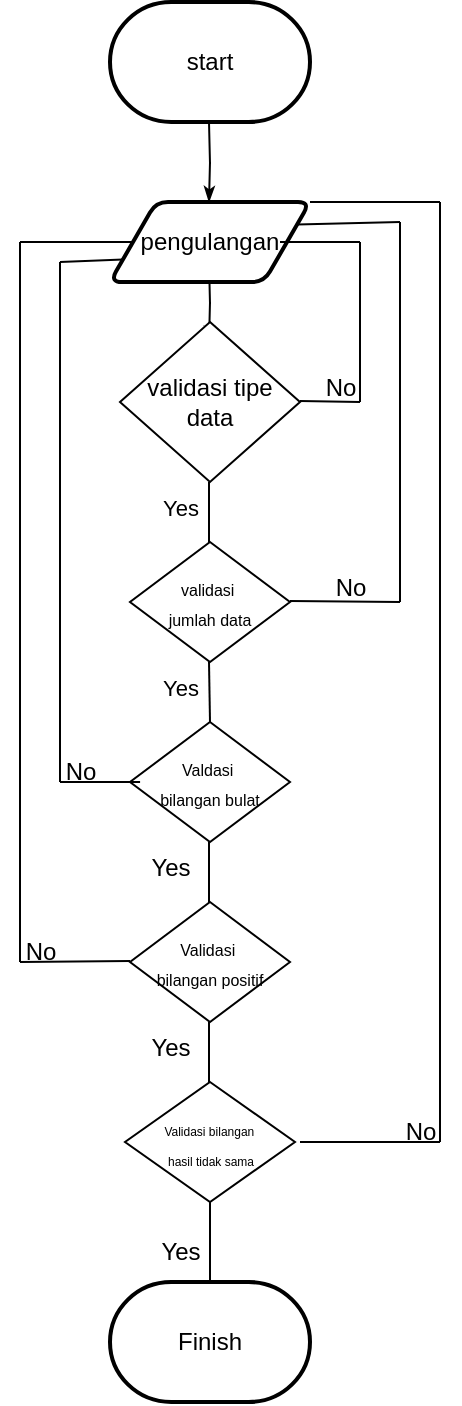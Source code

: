 <mxfile version="24.7.5">
  <diagram name="Page-1" id="edf60f1a-56cd-e834-aa8a-f176f3a09ee4">
    <mxGraphModel dx="776" dy="446" grid="1" gridSize="10" guides="1" tooltips="1" connect="1" arrows="1" fold="1" page="1" pageScale="1" pageWidth="1100" pageHeight="850" background="none" math="0" shadow="0">
      <root>
        <mxCell id="0" />
        <mxCell id="1" parent="0" />
        <mxCell id="60e70716793133e9-32" style="edgeStyle=orthogonalEdgeStyle;rounded=0;html=1;labelBackgroundColor=none;startSize=5;endArrow=classicThin;endFill=1;endSize=5;jettySize=auto;orthogonalLoop=1;strokeWidth=1;fontFamily=Verdana;fontSize=8;exitX=0.5;exitY=1;exitDx=0;exitDy=0;exitPerimeter=0;" parent="1" edge="1">
          <mxGeometry relative="1" as="geometry">
            <mxPoint x="244.5" y="180" as="sourcePoint" />
            <mxPoint x="244.5" y="220" as="targetPoint" />
          </mxGeometry>
        </mxCell>
        <mxCell id="60e70716793133e9-38" style="edgeStyle=orthogonalEdgeStyle;rounded=0;html=1;labelBackgroundColor=none;startSize=5;endArrow=classicThin;endFill=1;endSize=5;jettySize=auto;orthogonalLoop=1;strokeWidth=1;fontFamily=Verdana;fontSize=8" parent="1" edge="1">
          <mxGeometry relative="1" as="geometry">
            <mxPoint x="244.5" y="250" as="sourcePoint" />
            <mxPoint x="244.5" y="290" as="targetPoint" />
          </mxGeometry>
        </mxCell>
        <mxCell id="XS46YqgQegKbWwcBgu8s-21" value="Yes&lt;div&gt;&lt;br&gt;&lt;/div&gt;" style="edgeLabel;html=1;align=center;verticalAlign=middle;resizable=0;points=[];" vertex="1" connectable="0" parent="60e70716793133e9-38">
          <mxGeometry x="-0.162" y="-3" relative="1" as="geometry">
            <mxPoint x="-12" y="112" as="offset" />
          </mxGeometry>
        </mxCell>
        <mxCell id="XS46YqgQegKbWwcBgu8s-4" value="start" style="strokeWidth=2;html=1;shape=mxgraph.flowchart.terminator;whiteSpace=wrap;" vertex="1" parent="1">
          <mxGeometry x="195" y="120" width="100" height="60" as="geometry" />
        </mxCell>
        <mxCell id="XS46YqgQegKbWwcBgu8s-5" value="pengulangan" style="shape=parallelogram;html=1;strokeWidth=2;perimeter=parallelogramPerimeter;whiteSpace=wrap;rounded=1;arcSize=12;size=0.23;" vertex="1" parent="1">
          <mxGeometry x="195" y="220" width="100" height="40" as="geometry" />
        </mxCell>
        <mxCell id="XS46YqgQegKbWwcBgu8s-6" value="validasi tipe data" style="rhombus;whiteSpace=wrap;html=1;" vertex="1" parent="1">
          <mxGeometry x="200" y="280" width="90" height="80" as="geometry" />
        </mxCell>
        <mxCell id="XS46YqgQegKbWwcBgu8s-7" value="&lt;font style=&quot;font-size: 8px;&quot;&gt;validasi&amp;nbsp;&lt;/font&gt;&lt;div&gt;&lt;font style=&quot;font-size: 8px;&quot;&gt;jumlah data&lt;/font&gt;&lt;/div&gt;" style="rhombus;whiteSpace=wrap;html=1;" vertex="1" parent="1">
          <mxGeometry x="205" y="390" width="80" height="60" as="geometry" />
        </mxCell>
        <mxCell id="XS46YqgQegKbWwcBgu8s-8" value="&lt;font style=&quot;font-size: 8px;&quot;&gt;Validasi&amp;nbsp;&lt;/font&gt;&lt;div&gt;&lt;font style=&quot;font-size: 8px;&quot;&gt;bilangan positif&lt;/font&gt;&lt;/div&gt;" style="rhombus;whiteSpace=wrap;html=1;" vertex="1" parent="1">
          <mxGeometry x="205" y="570" width="80" height="60" as="geometry" />
        </mxCell>
        <mxCell id="XS46YqgQegKbWwcBgu8s-10" value="&lt;font style=&quot;font-size: 8px;&quot;&gt;Valdasi&amp;nbsp;&lt;/font&gt;&lt;div&gt;&lt;font style=&quot;font-size: 8px;&quot;&gt;bilangan bulat&lt;/font&gt;&lt;/div&gt;" style="rhombus;whiteSpace=wrap;html=1;" vertex="1" parent="1">
          <mxGeometry x="205" y="480" width="80" height="60" as="geometry" />
        </mxCell>
        <mxCell id="XS46YqgQegKbWwcBgu8s-11" value="" style="endArrow=none;html=1;rounded=0;entryX=0.5;entryY=1;entryDx=0;entryDy=0;" edge="1" parent="1">
          <mxGeometry width="50" height="50" relative="1" as="geometry">
            <mxPoint x="245" y="480" as="sourcePoint" />
            <mxPoint x="244.5" y="450" as="targetPoint" />
          </mxGeometry>
        </mxCell>
        <mxCell id="XS46YqgQegKbWwcBgu8s-23" value="Yes&lt;div&gt;&lt;br&gt;&lt;/div&gt;" style="edgeLabel;html=1;align=center;verticalAlign=middle;resizable=0;points=[];" vertex="1" connectable="0" parent="XS46YqgQegKbWwcBgu8s-11">
          <mxGeometry x="0.602" y="2" relative="1" as="geometry">
            <mxPoint x="-13" y="14" as="offset" />
          </mxGeometry>
        </mxCell>
        <mxCell id="XS46YqgQegKbWwcBgu8s-12" value="" style="endArrow=none;html=1;rounded=0;entryX=0.5;entryY=1;entryDx=0;entryDy=0;" edge="1" parent="1">
          <mxGeometry width="50" height="50" relative="1" as="geometry">
            <mxPoint x="244.5" y="660" as="sourcePoint" />
            <mxPoint x="244.5" y="630" as="targetPoint" />
          </mxGeometry>
        </mxCell>
        <mxCell id="XS46YqgQegKbWwcBgu8s-15" value="&lt;font style=&quot;font-size: 6px;&quot;&gt;Validasi bilangan&amp;nbsp;&lt;/font&gt;&lt;div&gt;&lt;font style=&quot;font-size: 6px;&quot;&gt;hasil tidak sama&lt;/font&gt;&lt;/div&gt;" style="rhombus;whiteSpace=wrap;html=1;" vertex="1" parent="1">
          <mxGeometry x="202.5" y="660" width="85" height="60" as="geometry" />
        </mxCell>
        <mxCell id="XS46YqgQegKbWwcBgu8s-16" value="" style="endArrow=none;html=1;rounded=0;exitX=0.85;exitY=0.5;exitDx=0;exitDy=0;exitPerimeter=0;" edge="1" parent="1" source="XS46YqgQegKbWwcBgu8s-5">
          <mxGeometry width="50" height="50" relative="1" as="geometry">
            <mxPoint x="290" y="240" as="sourcePoint" />
            <mxPoint x="320" y="240" as="targetPoint" />
          </mxGeometry>
        </mxCell>
        <mxCell id="XS46YqgQegKbWwcBgu8s-17" value="" style="endArrow=none;html=1;rounded=0;" edge="1" parent="1">
          <mxGeometry width="50" height="50" relative="1" as="geometry">
            <mxPoint x="320" y="320" as="sourcePoint" />
            <mxPoint x="320" y="240" as="targetPoint" />
          </mxGeometry>
        </mxCell>
        <mxCell id="XS46YqgQegKbWwcBgu8s-18" value="" style="endArrow=none;html=1;rounded=0;" edge="1" parent="1">
          <mxGeometry width="50" height="50" relative="1" as="geometry">
            <mxPoint x="290" y="319.5" as="sourcePoint" />
            <mxPoint x="320" y="320" as="targetPoint" />
          </mxGeometry>
        </mxCell>
        <mxCell id="XS46YqgQegKbWwcBgu8s-19" value="" style="endArrow=none;html=1;rounded=0;entryX=0.5;entryY=1;entryDx=0;entryDy=0;" edge="1" parent="1">
          <mxGeometry width="50" height="50" relative="1" as="geometry">
            <mxPoint x="244.5" y="570" as="sourcePoint" />
            <mxPoint x="244.5" y="540" as="targetPoint" />
          </mxGeometry>
        </mxCell>
        <mxCell id="XS46YqgQegKbWwcBgu8s-20" value="" style="endArrow=none;html=1;rounded=0;entryX=0.5;entryY=1;entryDx=0;entryDy=0;" edge="1" parent="1">
          <mxGeometry width="50" height="50" relative="1" as="geometry">
            <mxPoint x="244.5" y="390" as="sourcePoint" />
            <mxPoint x="244.5" y="360" as="targetPoint" />
          </mxGeometry>
        </mxCell>
        <mxCell id="XS46YqgQegKbWwcBgu8s-22" value="No" style="text;html=1;align=center;verticalAlign=middle;resizable=0;points=[];autosize=1;strokeColor=none;fillColor=none;" vertex="1" parent="1">
          <mxGeometry x="290" y="298" width="40" height="30" as="geometry" />
        </mxCell>
        <mxCell id="XS46YqgQegKbWwcBgu8s-24" value="" style="endArrow=none;html=1;rounded=0;" edge="1" parent="1">
          <mxGeometry width="50" height="50" relative="1" as="geometry">
            <mxPoint x="285" y="419.5" as="sourcePoint" />
            <mxPoint x="340" y="420" as="targetPoint" />
          </mxGeometry>
        </mxCell>
        <mxCell id="XS46YqgQegKbWwcBgu8s-25" value="" style="endArrow=none;html=1;rounded=0;" edge="1" parent="1">
          <mxGeometry width="50" height="50" relative="1" as="geometry">
            <mxPoint x="340" y="420" as="sourcePoint" />
            <mxPoint x="340" y="230" as="targetPoint" />
          </mxGeometry>
        </mxCell>
        <mxCell id="XS46YqgQegKbWwcBgu8s-26" value="" style="endArrow=none;html=1;rounded=0;exitX=1;exitY=0.25;exitDx=0;exitDy=0;" edge="1" parent="1" source="XS46YqgQegKbWwcBgu8s-5">
          <mxGeometry width="50" height="50" relative="1" as="geometry">
            <mxPoint x="290" y="280" as="sourcePoint" />
            <mxPoint x="340" y="230" as="targetPoint" />
          </mxGeometry>
        </mxCell>
        <mxCell id="XS46YqgQegKbWwcBgu8s-27" value="No&lt;div&gt;&lt;br&gt;&lt;/div&gt;" style="text;html=1;align=center;verticalAlign=middle;resizable=0;points=[];autosize=1;strokeColor=none;fillColor=none;" vertex="1" parent="1">
          <mxGeometry x="295" y="400" width="40" height="40" as="geometry" />
        </mxCell>
        <mxCell id="XS46YqgQegKbWwcBgu8s-28" value="" style="endArrow=none;html=1;rounded=0;entryX=0.063;entryY=0.5;entryDx=0;entryDy=0;entryPerimeter=0;" edge="1" parent="1" target="XS46YqgQegKbWwcBgu8s-10">
          <mxGeometry width="50" height="50" relative="1" as="geometry">
            <mxPoint x="170" y="510" as="sourcePoint" />
            <mxPoint x="200" y="510" as="targetPoint" />
            <Array as="points">
              <mxPoint x="180" y="510" />
            </Array>
          </mxGeometry>
        </mxCell>
        <mxCell id="XS46YqgQegKbWwcBgu8s-29" value="" style="endArrow=none;html=1;rounded=0;" edge="1" parent="1">
          <mxGeometry width="50" height="50" relative="1" as="geometry">
            <mxPoint x="170" y="510" as="sourcePoint" />
            <mxPoint x="170" y="250" as="targetPoint" />
          </mxGeometry>
        </mxCell>
        <mxCell id="XS46YqgQegKbWwcBgu8s-30" value="" style="endArrow=none;html=1;rounded=0;entryX=0;entryY=0.75;entryDx=0;entryDy=0;" edge="1" parent="1" target="XS46YqgQegKbWwcBgu8s-5">
          <mxGeometry width="50" height="50" relative="1" as="geometry">
            <mxPoint x="170" y="250" as="sourcePoint" />
            <mxPoint x="220" y="200" as="targetPoint" />
          </mxGeometry>
        </mxCell>
        <mxCell id="XS46YqgQegKbWwcBgu8s-31" value="Yes&lt;div&gt;&lt;br&gt;&lt;/div&gt;" style="text;html=1;align=center;verticalAlign=middle;resizable=0;points=[];autosize=1;strokeColor=none;fillColor=none;" vertex="1" parent="1">
          <mxGeometry x="205" y="540" width="40" height="40" as="geometry" />
        </mxCell>
        <mxCell id="XS46YqgQegKbWwcBgu8s-32" value="No" style="text;html=1;align=center;verticalAlign=middle;resizable=0;points=[];autosize=1;strokeColor=none;fillColor=none;" vertex="1" parent="1">
          <mxGeometry x="160" y="490" width="40" height="30" as="geometry" />
        </mxCell>
        <mxCell id="XS46YqgQegKbWwcBgu8s-33" value="" style="endArrow=none;html=1;rounded=0;" edge="1" parent="1">
          <mxGeometry width="50" height="50" relative="1" as="geometry">
            <mxPoint x="150" y="600" as="sourcePoint" />
            <mxPoint x="205" y="599.5" as="targetPoint" />
          </mxGeometry>
        </mxCell>
        <mxCell id="XS46YqgQegKbWwcBgu8s-34" value="" style="endArrow=none;html=1;rounded=0;" edge="1" parent="1">
          <mxGeometry width="50" height="50" relative="1" as="geometry">
            <mxPoint x="150" y="600" as="sourcePoint" />
            <mxPoint x="150" y="240" as="targetPoint" />
          </mxGeometry>
        </mxCell>
        <mxCell id="XS46YqgQegKbWwcBgu8s-35" value="" style="endArrow=none;html=1;rounded=0;" edge="1" parent="1" target="XS46YqgQegKbWwcBgu8s-5">
          <mxGeometry width="50" height="50" relative="1" as="geometry">
            <mxPoint x="150" y="240" as="sourcePoint" />
            <mxPoint x="200" y="190" as="targetPoint" />
          </mxGeometry>
        </mxCell>
        <mxCell id="XS46YqgQegKbWwcBgu8s-36" value="Yes&lt;div&gt;&lt;br&gt;&lt;/div&gt;" style="text;html=1;align=center;verticalAlign=middle;resizable=0;points=[];autosize=1;strokeColor=none;fillColor=none;" vertex="1" parent="1">
          <mxGeometry x="205" y="630" width="40" height="40" as="geometry" />
        </mxCell>
        <mxCell id="XS46YqgQegKbWwcBgu8s-37" value="No" style="text;html=1;align=center;verticalAlign=middle;resizable=0;points=[];autosize=1;strokeColor=none;fillColor=none;" vertex="1" parent="1">
          <mxGeometry x="140" y="580" width="40" height="30" as="geometry" />
        </mxCell>
        <mxCell id="XS46YqgQegKbWwcBgu8s-38" value="" style="endArrow=none;html=1;rounded=0;" edge="1" parent="1">
          <mxGeometry width="50" height="50" relative="1" as="geometry">
            <mxPoint x="245" y="760" as="sourcePoint" />
            <mxPoint x="245" y="720" as="targetPoint" />
          </mxGeometry>
        </mxCell>
        <mxCell id="XS46YqgQegKbWwcBgu8s-40" value="Finish" style="strokeWidth=2;html=1;shape=mxgraph.flowchart.terminator;whiteSpace=wrap;" vertex="1" parent="1">
          <mxGeometry x="195" y="760" width="100" height="60" as="geometry" />
        </mxCell>
        <mxCell id="XS46YqgQegKbWwcBgu8s-41" value="" style="endArrow=none;html=1;rounded=0;" edge="1" parent="1">
          <mxGeometry width="50" height="50" relative="1" as="geometry">
            <mxPoint x="290" y="690" as="sourcePoint" />
            <mxPoint x="360" y="690" as="targetPoint" />
          </mxGeometry>
        </mxCell>
        <mxCell id="XS46YqgQegKbWwcBgu8s-42" value="" style="endArrow=none;html=1;rounded=0;" edge="1" parent="1">
          <mxGeometry width="50" height="50" relative="1" as="geometry">
            <mxPoint x="360" y="690" as="sourcePoint" />
            <mxPoint x="360" y="220" as="targetPoint" />
          </mxGeometry>
        </mxCell>
        <mxCell id="XS46YqgQegKbWwcBgu8s-43" value="" style="endArrow=none;html=1;rounded=0;exitX=1;exitY=0;exitDx=0;exitDy=0;" edge="1" parent="1" source="XS46YqgQegKbWwcBgu8s-5">
          <mxGeometry width="50" height="50" relative="1" as="geometry">
            <mxPoint x="310" y="270" as="sourcePoint" />
            <mxPoint x="360" y="220" as="targetPoint" />
          </mxGeometry>
        </mxCell>
        <mxCell id="XS46YqgQegKbWwcBgu8s-44" value="No" style="text;html=1;align=center;verticalAlign=middle;resizable=0;points=[];autosize=1;strokeColor=none;fillColor=none;" vertex="1" parent="1">
          <mxGeometry x="330" y="670" width="40" height="30" as="geometry" />
        </mxCell>
        <mxCell id="XS46YqgQegKbWwcBgu8s-45" value="Yes" style="text;html=1;align=center;verticalAlign=middle;resizable=0;points=[];autosize=1;strokeColor=none;fillColor=none;" vertex="1" parent="1">
          <mxGeometry x="210" y="730" width="40" height="30" as="geometry" />
        </mxCell>
      </root>
    </mxGraphModel>
  </diagram>
</mxfile>
